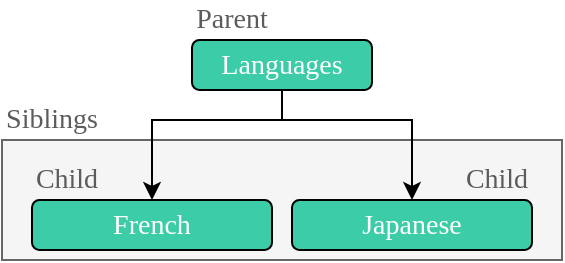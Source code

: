 <mxfile version="19.0.3" type="device"><diagram id="QasCBjpb0iRLdaL9A-OE" name="Page-1"><mxGraphModel dx="716" dy="448" grid="1" gridSize="10" guides="1" tooltips="1" connect="1" arrows="1" fold="1" page="1" pageScale="1" pageWidth="1100" pageHeight="850" math="0" shadow="0"><root><mxCell id="0"/><mxCell id="1" parent="0"/><mxCell id="axl3FP2T3dqZijk1-NpH-7" value="" style="rounded=0;whiteSpace=wrap;html=1;fontSize=14;fillColor=#f5f5f5;strokeColor=#666666;fontColor=#333333;fontFamily=Work Sans;" parent="1" vertex="1"><mxGeometry x="180" y="230" width="280" height="60" as="geometry"/></mxCell><mxCell id="axl3FP2T3dqZijk1-NpH-2" value="Parent" style="text;html=1;strokeColor=none;fillColor=none;align=center;verticalAlign=middle;whiteSpace=wrap;rounded=0;fontFamily=Work Sans;fontSize=14;fontColor=#5C5C5C;" parent="1" vertex="1"><mxGeometry x="275" y="160" width="40" height="20" as="geometry"/></mxCell><mxCell id="axl3FP2T3dqZijk1-NpH-17" style="edgeStyle=orthogonalEdgeStyle;rounded=0;orthogonalLoop=1;jettySize=auto;html=1;exitX=0.5;exitY=1;exitDx=0;exitDy=0;entryX=0.5;entryY=0;entryDx=0;entryDy=0;fontFamily=Work Sans;fontSize=14;strokeColor=#000000;" parent="1" source="axl3FP2T3dqZijk1-NpH-3" target="axl3FP2T3dqZijk1-NpH-9" edge="1"><mxGeometry relative="1" as="geometry"><Array as="points"><mxPoint x="320" y="220"/><mxPoint x="255" y="220"/></Array></mxGeometry></mxCell><mxCell id="axl3FP2T3dqZijk1-NpH-19" style="edgeStyle=orthogonalEdgeStyle;rounded=0;orthogonalLoop=1;jettySize=auto;html=1;exitX=0.5;exitY=1;exitDx=0;exitDy=0;entryX=0.5;entryY=0;entryDx=0;entryDy=0;fontFamily=Work Sans;fontSize=14;strokeColor=#000000;" parent="1" source="axl3FP2T3dqZijk1-NpH-3" target="axl3FP2T3dqZijk1-NpH-10" edge="1"><mxGeometry relative="1" as="geometry"><Array as="points"><mxPoint x="320" y="220"/><mxPoint x="385" y="220"/></Array></mxGeometry></mxCell><mxCell id="axl3FP2T3dqZijk1-NpH-3" value="Languages" style="rounded=1;whiteSpace=wrap;html=1;fontFamily=Work Sans;fillColor=#3DCCA8;fontSize=14;strokeColor=#000000;fontColor=#FFFFFF;" parent="1" vertex="1"><mxGeometry x="275" y="180" width="90" height="25" as="geometry"/></mxCell><mxCell id="axl3FP2T3dqZijk1-NpH-8" value="Siblings" style="text;html=1;strokeColor=none;fillColor=none;align=center;verticalAlign=middle;whiteSpace=wrap;rounded=0;fontFamily=Work Sans;fontSize=14;fontColor=#5C5C5C;" parent="1" vertex="1"><mxGeometry x="180" y="210" width="50" height="20" as="geometry"/></mxCell><mxCell id="axl3FP2T3dqZijk1-NpH-9" value="French" style="rounded=1;whiteSpace=wrap;html=1;fontFamily=Work Sans;fillColor=#3DCCA8;fontSize=14;strokeColor=#000000;fontColor=#FFFFFF;" parent="1" vertex="1"><mxGeometry x="195" y="260" width="120" height="25" as="geometry"/></mxCell><mxCell id="axl3FP2T3dqZijk1-NpH-10" value="Japanese" style="rounded=1;whiteSpace=wrap;html=1;fontFamily=Work Sans;fillColor=#3DCCA8;fontSize=14;strokeColor=#000000;fontColor=#FFFFFF;" parent="1" vertex="1"><mxGeometry x="325" y="260" width="120" height="25" as="geometry"/></mxCell><mxCell id="axl3FP2T3dqZijk1-NpH-11" value="Child" style="text;html=1;strokeColor=none;fillColor=none;align=center;verticalAlign=middle;whiteSpace=wrap;rounded=0;fontFamily=Work Sans;fontSize=14;fontColor=#5C5C5C;" parent="1" vertex="1"><mxGeometry x="195" y="240" width="35" height="20" as="geometry"/></mxCell><mxCell id="axl3FP2T3dqZijk1-NpH-13" value="Child" style="text;html=1;strokeColor=none;fillColor=none;align=center;verticalAlign=middle;whiteSpace=wrap;rounded=0;fontFamily=Work Sans;fontSize=14;fontColor=#5C5C5C;" parent="1" vertex="1"><mxGeometry x="410" y="240" width="35" height="20" as="geometry"/></mxCell></root></mxGraphModel></diagram></mxfile>